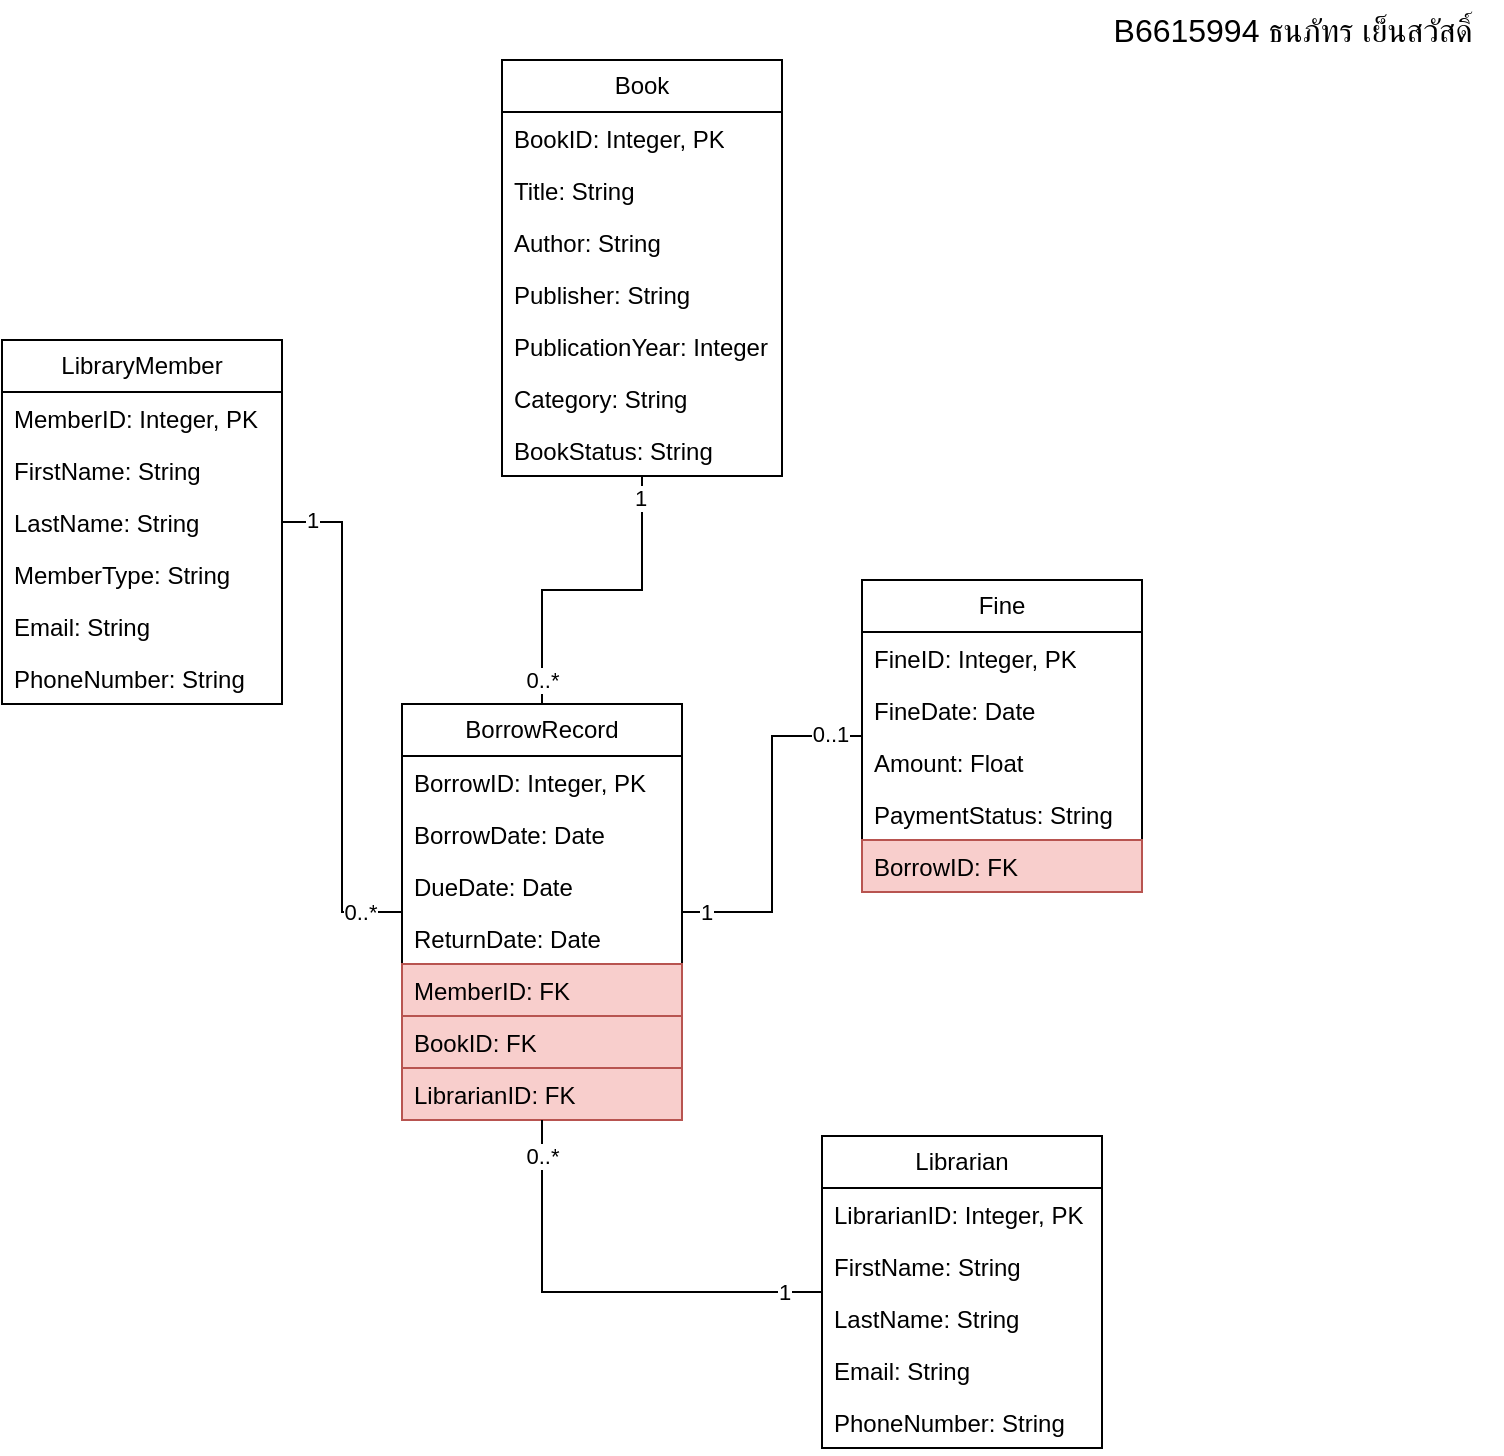 <mxfile version="28.0.7">
  <diagram name="Page-1" id="cPXvhaQ589PUz_Y_E1mS">
    <mxGraphModel dx="1188" dy="686" grid="1" gridSize="10" guides="1" tooltips="1" connect="1" arrows="1" fold="1" page="1" pageScale="1" pageWidth="850" pageHeight="1100" math="0" shadow="0">
      <root>
        <mxCell id="0" />
        <mxCell id="1" parent="0" />
        <mxCell id="mMvf1ZBHTD6BoxAuDiog-38" style="edgeStyle=orthogonalEdgeStyle;rounded=0;orthogonalLoop=1;jettySize=auto;html=1;entryX=0;entryY=0.5;entryDx=0;entryDy=0;endArrow=none;endFill=0;" edge="1" parent="1" source="mMvf1ZBHTD6BoxAuDiog-1" target="mMvf1ZBHTD6BoxAuDiog-16">
          <mxGeometry relative="1" as="geometry" />
        </mxCell>
        <mxCell id="mMvf1ZBHTD6BoxAuDiog-39" value="1" style="edgeLabel;html=1;align=center;verticalAlign=middle;resizable=0;points=[];" vertex="1" connectable="0" parent="mMvf1ZBHTD6BoxAuDiog-38">
          <mxGeometry x="-0.885" y="1" relative="1" as="geometry">
            <mxPoint as="offset" />
          </mxGeometry>
        </mxCell>
        <mxCell id="mMvf1ZBHTD6BoxAuDiog-41" value="0..*" style="edgeLabel;html=1;align=center;verticalAlign=middle;resizable=0;points=[];" vertex="1" connectable="0" parent="mMvf1ZBHTD6BoxAuDiog-38">
          <mxGeometry x="0.836" relative="1" as="geometry">
            <mxPoint as="offset" />
          </mxGeometry>
        </mxCell>
        <mxCell id="mMvf1ZBHTD6BoxAuDiog-1" value="LibraryMember" style="swimlane;fontStyle=0;childLayout=stackLayout;horizontal=1;startSize=26;fillColor=none;horizontalStack=0;resizeParent=1;resizeParentMax=0;resizeLast=0;collapsible=1;marginBottom=0;whiteSpace=wrap;html=1;" vertex="1" parent="1">
          <mxGeometry x="50" y="210" width="140" height="182" as="geometry" />
        </mxCell>
        <mxCell id="mMvf1ZBHTD6BoxAuDiog-2" value="MemberID: Integer, PK" style="text;strokeColor=none;fillColor=none;align=left;verticalAlign=top;spacingLeft=4;spacingRight=4;overflow=hidden;rotatable=0;points=[[0,0.5],[1,0.5]];portConstraint=eastwest;whiteSpace=wrap;html=1;" vertex="1" parent="mMvf1ZBHTD6BoxAuDiog-1">
          <mxGeometry y="26" width="140" height="26" as="geometry" />
        </mxCell>
        <mxCell id="mMvf1ZBHTD6BoxAuDiog-3" value="FirstName: String" style="text;strokeColor=none;fillColor=none;align=left;verticalAlign=top;spacingLeft=4;spacingRight=4;overflow=hidden;rotatable=0;points=[[0,0.5],[1,0.5]];portConstraint=eastwest;whiteSpace=wrap;html=1;" vertex="1" parent="mMvf1ZBHTD6BoxAuDiog-1">
          <mxGeometry y="52" width="140" height="26" as="geometry" />
        </mxCell>
        <mxCell id="mMvf1ZBHTD6BoxAuDiog-4" value="LastName: String" style="text;strokeColor=none;fillColor=none;align=left;verticalAlign=top;spacingLeft=4;spacingRight=4;overflow=hidden;rotatable=0;points=[[0,0.5],[1,0.5]];portConstraint=eastwest;whiteSpace=wrap;html=1;" vertex="1" parent="mMvf1ZBHTD6BoxAuDiog-1">
          <mxGeometry y="78" width="140" height="26" as="geometry" />
        </mxCell>
        <mxCell id="mMvf1ZBHTD6BoxAuDiog-7" value="MemberType: String" style="text;strokeColor=none;fillColor=none;align=left;verticalAlign=top;spacingLeft=4;spacingRight=4;overflow=hidden;rotatable=0;points=[[0,0.5],[1,0.5]];portConstraint=eastwest;whiteSpace=wrap;html=1;" vertex="1" parent="mMvf1ZBHTD6BoxAuDiog-1">
          <mxGeometry y="104" width="140" height="26" as="geometry" />
        </mxCell>
        <mxCell id="mMvf1ZBHTD6BoxAuDiog-6" value="Email: String" style="text;strokeColor=none;fillColor=none;align=left;verticalAlign=top;spacingLeft=4;spacingRight=4;overflow=hidden;rotatable=0;points=[[0,0.5],[1,0.5]];portConstraint=eastwest;whiteSpace=wrap;html=1;" vertex="1" parent="mMvf1ZBHTD6BoxAuDiog-1">
          <mxGeometry y="130" width="140" height="26" as="geometry" />
        </mxCell>
        <mxCell id="mMvf1ZBHTD6BoxAuDiog-5" value="PhoneNumber: String" style="text;strokeColor=none;fillColor=none;align=left;verticalAlign=top;spacingLeft=4;spacingRight=4;overflow=hidden;rotatable=0;points=[[0,0.5],[1,0.5]];portConstraint=eastwest;whiteSpace=wrap;html=1;" vertex="1" parent="mMvf1ZBHTD6BoxAuDiog-1">
          <mxGeometry y="156" width="140" height="26" as="geometry" />
        </mxCell>
        <mxCell id="mMvf1ZBHTD6BoxAuDiog-37" style="edgeStyle=orthogonalEdgeStyle;rounded=0;orthogonalLoop=1;jettySize=auto;html=1;entryX=0.5;entryY=0;entryDx=0;entryDy=0;endArrow=none;endFill=0;" edge="1" parent="1" source="mMvf1ZBHTD6BoxAuDiog-8" target="mMvf1ZBHTD6BoxAuDiog-16">
          <mxGeometry relative="1" as="geometry" />
        </mxCell>
        <mxCell id="mMvf1ZBHTD6BoxAuDiog-42" value="1" style="edgeLabel;html=1;align=center;verticalAlign=middle;resizable=0;points=[];" vertex="1" connectable="0" parent="mMvf1ZBHTD6BoxAuDiog-37">
          <mxGeometry x="-0.866" y="-1" relative="1" as="geometry">
            <mxPoint as="offset" />
          </mxGeometry>
        </mxCell>
        <mxCell id="mMvf1ZBHTD6BoxAuDiog-44" value="0..*" style="edgeLabel;html=1;align=center;verticalAlign=middle;resizable=0;points=[];" vertex="1" connectable="0" parent="mMvf1ZBHTD6BoxAuDiog-37">
          <mxGeometry x="0.848" relative="1" as="geometry">
            <mxPoint as="offset" />
          </mxGeometry>
        </mxCell>
        <mxCell id="mMvf1ZBHTD6BoxAuDiog-8" value="Book" style="swimlane;fontStyle=0;childLayout=stackLayout;horizontal=1;startSize=26;fillColor=none;horizontalStack=0;resizeParent=1;resizeParentMax=0;resizeLast=0;collapsible=1;marginBottom=0;whiteSpace=wrap;html=1;" vertex="1" parent="1">
          <mxGeometry x="300" y="70" width="140" height="208" as="geometry" />
        </mxCell>
        <mxCell id="mMvf1ZBHTD6BoxAuDiog-9" value="BookID: Integer, PK" style="text;strokeColor=none;fillColor=none;align=left;verticalAlign=top;spacingLeft=4;spacingRight=4;overflow=hidden;rotatable=0;points=[[0,0.5],[1,0.5]];portConstraint=eastwest;whiteSpace=wrap;html=1;" vertex="1" parent="mMvf1ZBHTD6BoxAuDiog-8">
          <mxGeometry y="26" width="140" height="26" as="geometry" />
        </mxCell>
        <mxCell id="mMvf1ZBHTD6BoxAuDiog-10" value="Title: String" style="text;strokeColor=none;fillColor=none;align=left;verticalAlign=top;spacingLeft=4;spacingRight=4;overflow=hidden;rotatable=0;points=[[0,0.5],[1,0.5]];portConstraint=eastwest;whiteSpace=wrap;html=1;" vertex="1" parent="mMvf1ZBHTD6BoxAuDiog-8">
          <mxGeometry y="52" width="140" height="26" as="geometry" />
        </mxCell>
        <mxCell id="mMvf1ZBHTD6BoxAuDiog-11" value="Author: String" style="text;strokeColor=none;fillColor=none;align=left;verticalAlign=top;spacingLeft=4;spacingRight=4;overflow=hidden;rotatable=0;points=[[0,0.5],[1,0.5]];portConstraint=eastwest;whiteSpace=wrap;html=1;" vertex="1" parent="mMvf1ZBHTD6BoxAuDiog-8">
          <mxGeometry y="78" width="140" height="26" as="geometry" />
        </mxCell>
        <mxCell id="mMvf1ZBHTD6BoxAuDiog-12" value="Publisher: String" style="text;strokeColor=none;fillColor=none;align=left;verticalAlign=top;spacingLeft=4;spacingRight=4;overflow=hidden;rotatable=0;points=[[0,0.5],[1,0.5]];portConstraint=eastwest;whiteSpace=wrap;html=1;" vertex="1" parent="mMvf1ZBHTD6BoxAuDiog-8">
          <mxGeometry y="104" width="140" height="26" as="geometry" />
        </mxCell>
        <mxCell id="mMvf1ZBHTD6BoxAuDiog-13" value="PublicationYear: Integer" style="text;strokeColor=none;fillColor=none;align=left;verticalAlign=top;spacingLeft=4;spacingRight=4;overflow=hidden;rotatable=0;points=[[0,0.5],[1,0.5]];portConstraint=eastwest;whiteSpace=wrap;html=1;" vertex="1" parent="mMvf1ZBHTD6BoxAuDiog-8">
          <mxGeometry y="130" width="140" height="26" as="geometry" />
        </mxCell>
        <mxCell id="mMvf1ZBHTD6BoxAuDiog-14" value="Category: String" style="text;strokeColor=none;fillColor=none;align=left;verticalAlign=top;spacingLeft=4;spacingRight=4;overflow=hidden;rotatable=0;points=[[0,0.5],[1,0.5]];portConstraint=eastwest;whiteSpace=wrap;html=1;" vertex="1" parent="mMvf1ZBHTD6BoxAuDiog-8">
          <mxGeometry y="156" width="140" height="26" as="geometry" />
        </mxCell>
        <mxCell id="mMvf1ZBHTD6BoxAuDiog-15" value="BookStatus: String" style="text;strokeColor=none;fillColor=none;align=left;verticalAlign=top;spacingLeft=4;spacingRight=4;overflow=hidden;rotatable=0;points=[[0,0.5],[1,0.5]];portConstraint=eastwest;whiteSpace=wrap;html=1;" vertex="1" parent="mMvf1ZBHTD6BoxAuDiog-8">
          <mxGeometry y="182" width="140" height="26" as="geometry" />
        </mxCell>
        <mxCell id="mMvf1ZBHTD6BoxAuDiog-36" style="edgeStyle=orthogonalEdgeStyle;rounded=0;orthogonalLoop=1;jettySize=auto;html=1;entryX=0;entryY=0.5;entryDx=0;entryDy=0;endArrow=none;endFill=0;" edge="1" parent="1" source="mMvf1ZBHTD6BoxAuDiog-16" target="mMvf1ZBHTD6BoxAuDiog-23">
          <mxGeometry relative="1" as="geometry" />
        </mxCell>
        <mxCell id="mMvf1ZBHTD6BoxAuDiog-46" value="1" style="edgeLabel;html=1;align=center;verticalAlign=middle;resizable=0;points=[];" vertex="1" connectable="0" parent="mMvf1ZBHTD6BoxAuDiog-36">
          <mxGeometry x="-0.867" relative="1" as="geometry">
            <mxPoint as="offset" />
          </mxGeometry>
        </mxCell>
        <mxCell id="mMvf1ZBHTD6BoxAuDiog-47" value="0..1" style="edgeLabel;html=1;align=center;verticalAlign=middle;resizable=0;points=[];" vertex="1" connectable="0" parent="mMvf1ZBHTD6BoxAuDiog-36">
          <mxGeometry x="0.819" y="1" relative="1" as="geometry">
            <mxPoint as="offset" />
          </mxGeometry>
        </mxCell>
        <mxCell id="mMvf1ZBHTD6BoxAuDiog-16" value="BorrowRecord" style="swimlane;fontStyle=0;childLayout=stackLayout;horizontal=1;startSize=26;fillColor=none;horizontalStack=0;resizeParent=1;resizeParentMax=0;resizeLast=0;collapsible=1;marginBottom=0;whiteSpace=wrap;html=1;" vertex="1" parent="1">
          <mxGeometry x="250" y="392" width="140" height="208" as="geometry" />
        </mxCell>
        <mxCell id="mMvf1ZBHTD6BoxAuDiog-17" value="BorrowID: Integer, PK" style="text;strokeColor=none;fillColor=none;align=left;verticalAlign=top;spacingLeft=4;spacingRight=4;overflow=hidden;rotatable=0;points=[[0,0.5],[1,0.5]];portConstraint=eastwest;whiteSpace=wrap;html=1;" vertex="1" parent="mMvf1ZBHTD6BoxAuDiog-16">
          <mxGeometry y="26" width="140" height="26" as="geometry" />
        </mxCell>
        <mxCell id="mMvf1ZBHTD6BoxAuDiog-18" value="BorrowDate: Date" style="text;strokeColor=none;fillColor=none;align=left;verticalAlign=top;spacingLeft=4;spacingRight=4;overflow=hidden;rotatable=0;points=[[0,0.5],[1,0.5]];portConstraint=eastwest;whiteSpace=wrap;html=1;" vertex="1" parent="mMvf1ZBHTD6BoxAuDiog-16">
          <mxGeometry y="52" width="140" height="26" as="geometry" />
        </mxCell>
        <mxCell id="mMvf1ZBHTD6BoxAuDiog-19" value="DueDate: Date" style="text;strokeColor=none;fillColor=none;align=left;verticalAlign=top;spacingLeft=4;spacingRight=4;overflow=hidden;rotatable=0;points=[[0,0.5],[1,0.5]];portConstraint=eastwest;whiteSpace=wrap;html=1;" vertex="1" parent="mMvf1ZBHTD6BoxAuDiog-16">
          <mxGeometry y="78" width="140" height="26" as="geometry" />
        </mxCell>
        <mxCell id="mMvf1ZBHTD6BoxAuDiog-20" value="ReturnDate: Date" style="text;strokeColor=none;fillColor=none;align=left;verticalAlign=top;spacingLeft=4;spacingRight=4;overflow=hidden;rotatable=0;points=[[0,0.5],[1,0.5]];portConstraint=eastwest;whiteSpace=wrap;html=1;" vertex="1" parent="mMvf1ZBHTD6BoxAuDiog-16">
          <mxGeometry y="104" width="140" height="26" as="geometry" />
        </mxCell>
        <mxCell id="mMvf1ZBHTD6BoxAuDiog-21" value="MemberID: FK" style="text;strokeColor=#b85450;fillColor=#f8cecc;align=left;verticalAlign=top;spacingLeft=4;spacingRight=4;overflow=hidden;rotatable=0;points=[[0,0.5],[1,0.5]];portConstraint=eastwest;whiteSpace=wrap;html=1;" vertex="1" parent="mMvf1ZBHTD6BoxAuDiog-16">
          <mxGeometry y="130" width="140" height="26" as="geometry" />
        </mxCell>
        <mxCell id="mMvf1ZBHTD6BoxAuDiog-22" value="BookID: FK" style="text;strokeColor=#b85450;fillColor=#f8cecc;align=left;verticalAlign=top;spacingLeft=4;spacingRight=4;overflow=hidden;rotatable=0;points=[[0,0.5],[1,0.5]];portConstraint=eastwest;whiteSpace=wrap;html=1;" vertex="1" parent="mMvf1ZBHTD6BoxAuDiog-16">
          <mxGeometry y="156" width="140" height="26" as="geometry" />
        </mxCell>
        <mxCell id="mMvf1ZBHTD6BoxAuDiog-48" value="LibrarianID: FK" style="text;strokeColor=#b85450;fillColor=#f8cecc;align=left;verticalAlign=top;spacingLeft=4;spacingRight=4;overflow=hidden;rotatable=0;points=[[0,0.5],[1,0.5]];portConstraint=eastwest;whiteSpace=wrap;html=1;" vertex="1" parent="mMvf1ZBHTD6BoxAuDiog-16">
          <mxGeometry y="182" width="140" height="26" as="geometry" />
        </mxCell>
        <mxCell id="mMvf1ZBHTD6BoxAuDiog-23" value="Fine" style="swimlane;fontStyle=0;childLayout=stackLayout;horizontal=1;startSize=26;fillColor=none;horizontalStack=0;resizeParent=1;resizeParentMax=0;resizeLast=0;collapsible=1;marginBottom=0;whiteSpace=wrap;html=1;" vertex="1" parent="1">
          <mxGeometry x="480" y="330" width="140" height="156" as="geometry" />
        </mxCell>
        <mxCell id="mMvf1ZBHTD6BoxAuDiog-24" value="FineID: Integer, PK" style="text;strokeColor=none;fillColor=none;align=left;verticalAlign=top;spacingLeft=4;spacingRight=4;overflow=hidden;rotatable=0;points=[[0,0.5],[1,0.5]];portConstraint=eastwest;whiteSpace=wrap;html=1;" vertex="1" parent="mMvf1ZBHTD6BoxAuDiog-23">
          <mxGeometry y="26" width="140" height="26" as="geometry" />
        </mxCell>
        <mxCell id="mMvf1ZBHTD6BoxAuDiog-25" value="FineDate: Date" style="text;strokeColor=none;fillColor=none;align=left;verticalAlign=top;spacingLeft=4;spacingRight=4;overflow=hidden;rotatable=0;points=[[0,0.5],[1,0.5]];portConstraint=eastwest;whiteSpace=wrap;html=1;" vertex="1" parent="mMvf1ZBHTD6BoxAuDiog-23">
          <mxGeometry y="52" width="140" height="26" as="geometry" />
        </mxCell>
        <mxCell id="mMvf1ZBHTD6BoxAuDiog-26" value="Amount: Float" style="text;strokeColor=none;fillColor=none;align=left;verticalAlign=top;spacingLeft=4;spacingRight=4;overflow=hidden;rotatable=0;points=[[0,0.5],[1,0.5]];portConstraint=eastwest;whiteSpace=wrap;html=1;" vertex="1" parent="mMvf1ZBHTD6BoxAuDiog-23">
          <mxGeometry y="78" width="140" height="26" as="geometry" />
        </mxCell>
        <mxCell id="mMvf1ZBHTD6BoxAuDiog-27" value="PaymentStatus: String" style="text;strokeColor=none;fillColor=none;align=left;verticalAlign=top;spacingLeft=4;spacingRight=4;overflow=hidden;rotatable=0;points=[[0,0.5],[1,0.5]];portConstraint=eastwest;whiteSpace=wrap;html=1;" vertex="1" parent="mMvf1ZBHTD6BoxAuDiog-23">
          <mxGeometry y="104" width="140" height="26" as="geometry" />
        </mxCell>
        <mxCell id="mMvf1ZBHTD6BoxAuDiog-28" value="BorrowID: FK" style="text;strokeColor=#b85450;fillColor=#f8cecc;align=left;verticalAlign=top;spacingLeft=4;spacingRight=4;overflow=hidden;rotatable=0;points=[[0,0.5],[1,0.5]];portConstraint=eastwest;whiteSpace=wrap;html=1;" vertex="1" parent="mMvf1ZBHTD6BoxAuDiog-23">
          <mxGeometry y="130" width="140" height="26" as="geometry" />
        </mxCell>
        <mxCell id="mMvf1ZBHTD6BoxAuDiog-49" style="edgeStyle=orthogonalEdgeStyle;rounded=0;orthogonalLoop=1;jettySize=auto;html=1;entryX=0.5;entryY=1;entryDx=0;entryDy=0;endArrow=none;endFill=0;" edge="1" parent="1" source="mMvf1ZBHTD6BoxAuDiog-30" target="mMvf1ZBHTD6BoxAuDiog-16">
          <mxGeometry relative="1" as="geometry" />
        </mxCell>
        <mxCell id="mMvf1ZBHTD6BoxAuDiog-50" value="1" style="edgeLabel;html=1;align=center;verticalAlign=middle;resizable=0;points=[];" vertex="1" connectable="0" parent="mMvf1ZBHTD6BoxAuDiog-49">
          <mxGeometry x="-0.833" relative="1" as="geometry">
            <mxPoint as="offset" />
          </mxGeometry>
        </mxCell>
        <mxCell id="mMvf1ZBHTD6BoxAuDiog-51" value="0..*" style="edgeLabel;html=1;align=center;verticalAlign=middle;resizable=0;points=[];" vertex="1" connectable="0" parent="mMvf1ZBHTD6BoxAuDiog-49">
          <mxGeometry x="0.847" relative="1" as="geometry">
            <mxPoint as="offset" />
          </mxGeometry>
        </mxCell>
        <mxCell id="mMvf1ZBHTD6BoxAuDiog-30" value="Librarian" style="swimlane;fontStyle=0;childLayout=stackLayout;horizontal=1;startSize=26;fillColor=none;horizontalStack=0;resizeParent=1;resizeParentMax=0;resizeLast=0;collapsible=1;marginBottom=0;whiteSpace=wrap;html=1;" vertex="1" parent="1">
          <mxGeometry x="460" y="608" width="140" height="156" as="geometry" />
        </mxCell>
        <mxCell id="mMvf1ZBHTD6BoxAuDiog-31" value="LibrarianID: Integer, PK" style="text;strokeColor=none;fillColor=none;align=left;verticalAlign=top;spacingLeft=4;spacingRight=4;overflow=hidden;rotatable=0;points=[[0,0.5],[1,0.5]];portConstraint=eastwest;whiteSpace=wrap;html=1;" vertex="1" parent="mMvf1ZBHTD6BoxAuDiog-30">
          <mxGeometry y="26" width="140" height="26" as="geometry" />
        </mxCell>
        <mxCell id="mMvf1ZBHTD6BoxAuDiog-32" value="FirstName: String" style="text;strokeColor=none;fillColor=none;align=left;verticalAlign=top;spacingLeft=4;spacingRight=4;overflow=hidden;rotatable=0;points=[[0,0.5],[1,0.5]];portConstraint=eastwest;whiteSpace=wrap;html=1;" vertex="1" parent="mMvf1ZBHTD6BoxAuDiog-30">
          <mxGeometry y="52" width="140" height="26" as="geometry" />
        </mxCell>
        <mxCell id="mMvf1ZBHTD6BoxAuDiog-33" value="LastName: String" style="text;strokeColor=none;fillColor=none;align=left;verticalAlign=top;spacingLeft=4;spacingRight=4;overflow=hidden;rotatable=0;points=[[0,0.5],[1,0.5]];portConstraint=eastwest;whiteSpace=wrap;html=1;" vertex="1" parent="mMvf1ZBHTD6BoxAuDiog-30">
          <mxGeometry y="78" width="140" height="26" as="geometry" />
        </mxCell>
        <mxCell id="mMvf1ZBHTD6BoxAuDiog-34" value="Email: String" style="text;strokeColor=none;fillColor=none;align=left;verticalAlign=top;spacingLeft=4;spacingRight=4;overflow=hidden;rotatable=0;points=[[0,0.5],[1,0.5]];portConstraint=eastwest;whiteSpace=wrap;html=1;" vertex="1" parent="mMvf1ZBHTD6BoxAuDiog-30">
          <mxGeometry y="104" width="140" height="26" as="geometry" />
        </mxCell>
        <mxCell id="mMvf1ZBHTD6BoxAuDiog-35" value="PhoneNumber: String" style="text;strokeColor=none;fillColor=none;align=left;verticalAlign=top;spacingLeft=4;spacingRight=4;overflow=hidden;rotatable=0;points=[[0,0.5],[1,0.5]];portConstraint=eastwest;whiteSpace=wrap;html=1;" vertex="1" parent="mMvf1ZBHTD6BoxAuDiog-30">
          <mxGeometry y="130" width="140" height="26" as="geometry" />
        </mxCell>
        <mxCell id="mMvf1ZBHTD6BoxAuDiog-52" value="B6615994 ธนภัทร เย็นสวัสดิ์" style="text;html=1;align=center;verticalAlign=middle;resizable=0;points=[];autosize=1;strokeColor=none;fillColor=none;fontSize=16;" vertex="1" parent="1">
          <mxGeometry x="590" y="40" width="210" height="30" as="geometry" />
        </mxCell>
      </root>
    </mxGraphModel>
  </diagram>
</mxfile>
